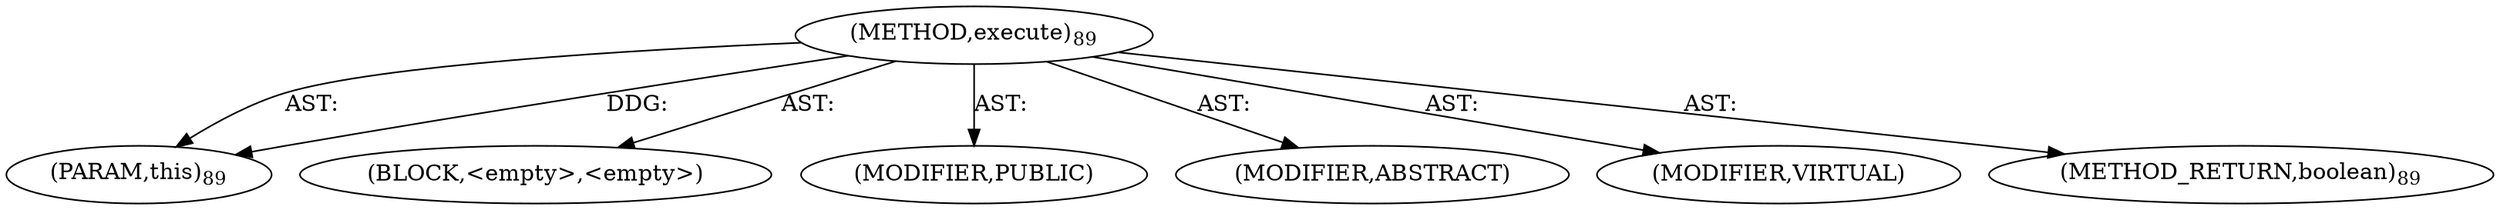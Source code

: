 digraph "execute" {  
"111669149697" [label = <(METHOD,execute)<SUB>89</SUB>> ]
"115964116994" [label = <(PARAM,this)<SUB>89</SUB>> ]
"25769803777" [label = <(BLOCK,&lt;empty&gt;,&lt;empty&gt;)> ]
"133143986179" [label = <(MODIFIER,PUBLIC)> ]
"133143986180" [label = <(MODIFIER,ABSTRACT)> ]
"133143986181" [label = <(MODIFIER,VIRTUAL)> ]
"128849018881" [label = <(METHOD_RETURN,boolean)<SUB>89</SUB>> ]
  "111669149697" -> "115964116994"  [ label = "AST: "] 
  "111669149697" -> "25769803777"  [ label = "AST: "] 
  "111669149697" -> "133143986179"  [ label = "AST: "] 
  "111669149697" -> "133143986180"  [ label = "AST: "] 
  "111669149697" -> "133143986181"  [ label = "AST: "] 
  "111669149697" -> "128849018881"  [ label = "AST: "] 
  "111669149697" -> "115964116994"  [ label = "DDG: "] 
}
